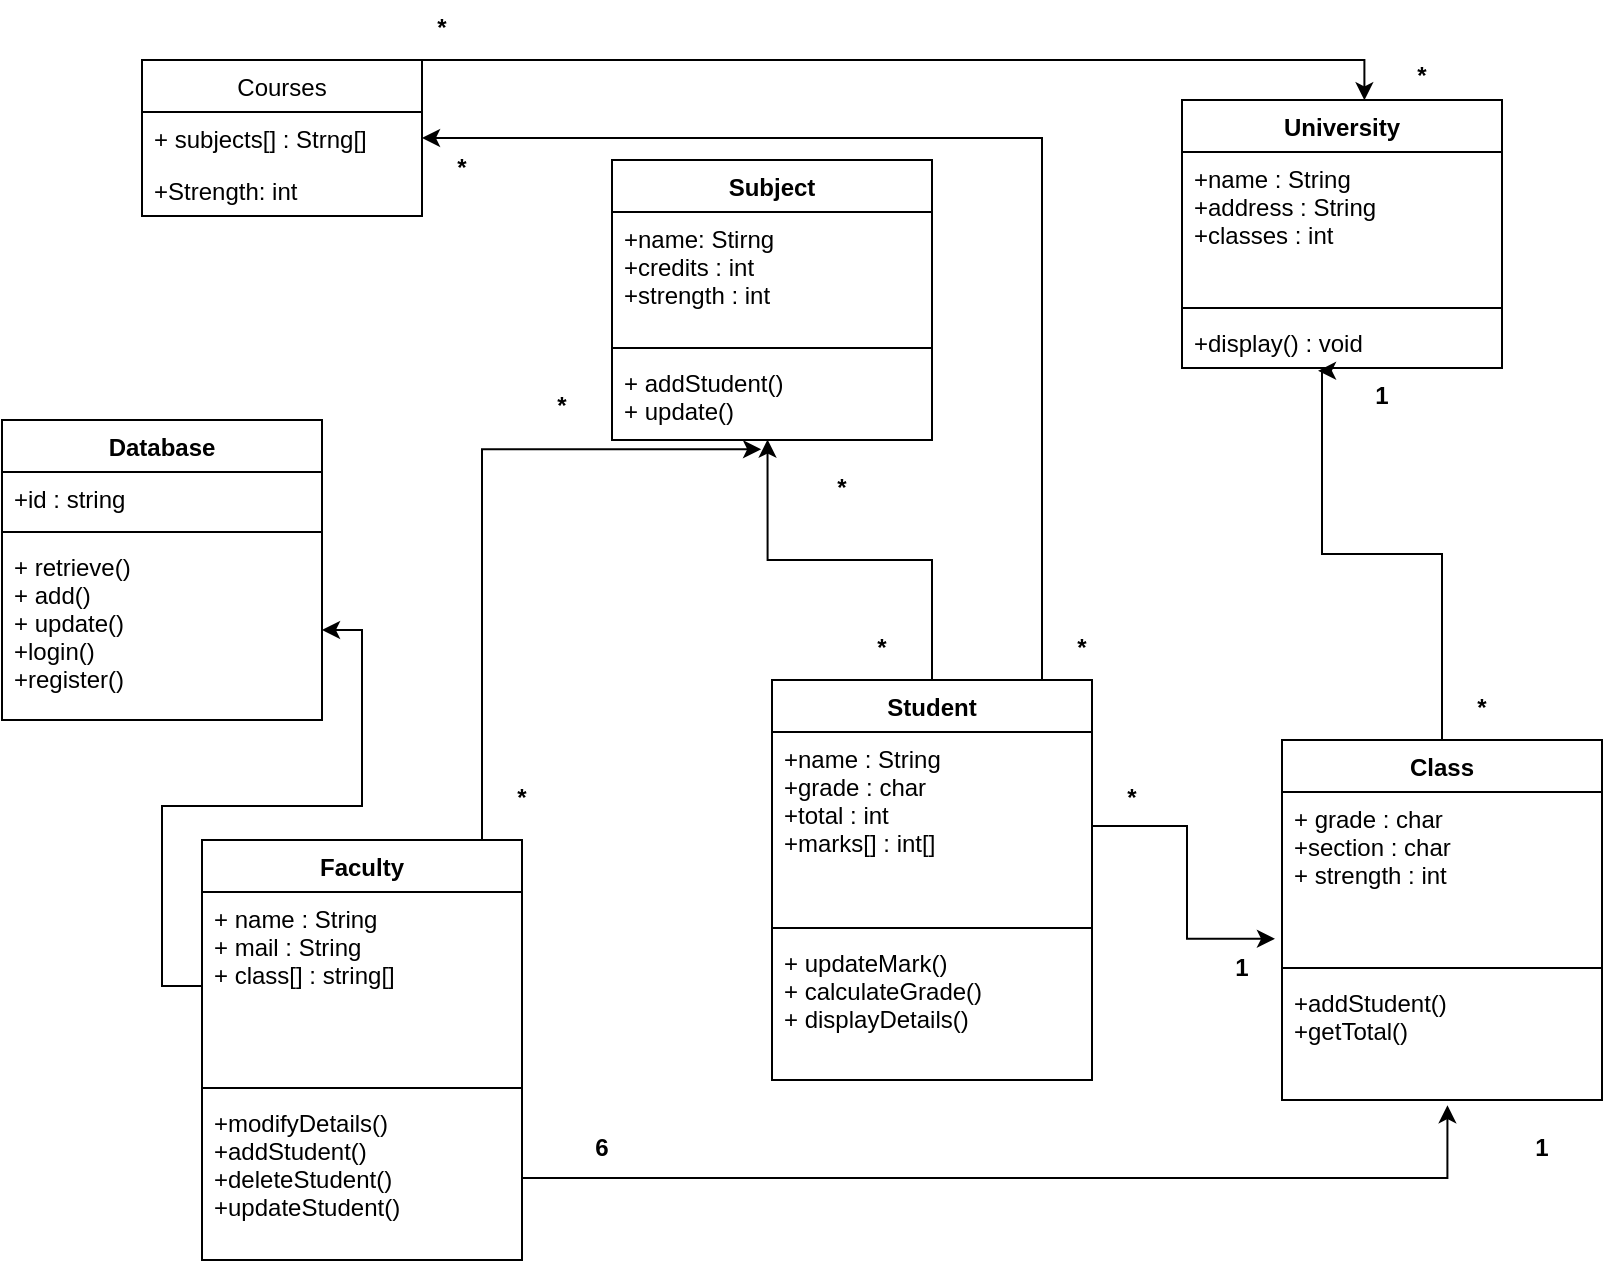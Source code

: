 <mxfile version="14.6.9" type="device"><diagram id="uwacAqAOhvgmHNWK7YXb" name="Page-1"><mxGraphModel dx="1221" dy="1782" grid="1" gridSize="10" guides="1" tooltips="1" connect="1" arrows="1" fold="1" page="1" pageScale="1" pageWidth="850" pageHeight="1100" math="0" shadow="0"><root><mxCell id="0"/><mxCell id="1" parent="0"/><mxCell id="n-BjA5euX_ZocGHtiPsT-25" style="edgeStyle=orthogonalEdgeStyle;rounded=0;orthogonalLoop=1;jettySize=auto;html=1;exitX=0.5;exitY=0;exitDx=0;exitDy=0;entryX=0.486;entryY=0.995;entryDx=0;entryDy=0;entryPerimeter=0;" edge="1" parent="1" source="n-BjA5euX_ZocGHtiPsT-1" target="n-BjA5euX_ZocGHtiPsT-20"><mxGeometry relative="1" as="geometry"/></mxCell><mxCell id="n-BjA5euX_ZocGHtiPsT-36" style="edgeStyle=orthogonalEdgeStyle;rounded=0;orthogonalLoop=1;jettySize=auto;html=1;entryX=1;entryY=0.5;entryDx=0;entryDy=0;" edge="1" parent="1" source="n-BjA5euX_ZocGHtiPsT-1" target="n-BjA5euX_ZocGHtiPsT-33"><mxGeometry relative="1" as="geometry"><Array as="points"><mxPoint x="560" y="-191"/></Array></mxGeometry></mxCell><mxCell id="n-BjA5euX_ZocGHtiPsT-1" value="Student" style="swimlane;fontStyle=1;align=center;verticalAlign=top;childLayout=stackLayout;horizontal=1;startSize=26;horizontalStack=0;resizeParent=1;resizeParentMax=0;resizeLast=0;collapsible=1;marginBottom=0;" vertex="1" parent="1"><mxGeometry x="425" y="80" width="160" height="200" as="geometry"/></mxCell><mxCell id="n-BjA5euX_ZocGHtiPsT-2" value="+name : String&#10;+grade : char&#10;+total : int&#10;+marks[] : int[]" style="text;strokeColor=none;fillColor=none;align=left;verticalAlign=top;spacingLeft=4;spacingRight=4;overflow=hidden;rotatable=0;points=[[0,0.5],[1,0.5]];portConstraint=eastwest;" vertex="1" parent="n-BjA5euX_ZocGHtiPsT-1"><mxGeometry y="26" width="160" height="94" as="geometry"/></mxCell><mxCell id="n-BjA5euX_ZocGHtiPsT-3" value="" style="line;strokeWidth=1;fillColor=none;align=left;verticalAlign=middle;spacingTop=-1;spacingLeft=3;spacingRight=3;rotatable=0;labelPosition=right;points=[];portConstraint=eastwest;" vertex="1" parent="n-BjA5euX_ZocGHtiPsT-1"><mxGeometry y="120" width="160" height="8" as="geometry"/></mxCell><mxCell id="n-BjA5euX_ZocGHtiPsT-4" value="+ updateMark()&#10;+ calculateGrade()&#10;+ displayDetails()" style="text;strokeColor=none;fillColor=none;align=left;verticalAlign=top;spacingLeft=4;spacingRight=4;overflow=hidden;rotatable=0;points=[[0,0.5],[1,0.5]];portConstraint=eastwest;" vertex="1" parent="n-BjA5euX_ZocGHtiPsT-1"><mxGeometry y="128" width="160" height="72" as="geometry"/></mxCell><mxCell id="n-BjA5euX_ZocGHtiPsT-26" style="edgeStyle=orthogonalEdgeStyle;rounded=0;orthogonalLoop=1;jettySize=auto;html=1;exitX=0.5;exitY=0;exitDx=0;exitDy=0;entryX=0.466;entryY=1.11;entryDx=0;entryDy=0;entryPerimeter=0;" edge="1" parent="1" source="n-BjA5euX_ZocGHtiPsT-5" target="n-BjA5euX_ZocGHtiPsT-20"><mxGeometry relative="1" as="geometry"><Array as="points"><mxPoint x="280" y="160"/><mxPoint x="280" y="-35"/></Array></mxGeometry></mxCell><mxCell id="n-BjA5euX_ZocGHtiPsT-5" value="Faculty" style="swimlane;fontStyle=1;align=center;verticalAlign=top;childLayout=stackLayout;horizontal=1;startSize=26;horizontalStack=0;resizeParent=1;resizeParentMax=0;resizeLast=0;collapsible=1;marginBottom=0;" vertex="1" parent="1"><mxGeometry x="140" y="160" width="160" height="210" as="geometry"/></mxCell><mxCell id="n-BjA5euX_ZocGHtiPsT-6" value="+ name : String&#10;+ mail : String&#10;+ class[] : string[]&#10;" style="text;strokeColor=none;fillColor=none;align=left;verticalAlign=top;spacingLeft=4;spacingRight=4;overflow=hidden;rotatable=0;points=[[0,0.5],[1,0.5]];portConstraint=eastwest;" vertex="1" parent="n-BjA5euX_ZocGHtiPsT-5"><mxGeometry y="26" width="160" height="94" as="geometry"/></mxCell><mxCell id="n-BjA5euX_ZocGHtiPsT-7" value="" style="line;strokeWidth=1;fillColor=none;align=left;verticalAlign=middle;spacingTop=-1;spacingLeft=3;spacingRight=3;rotatable=0;labelPosition=right;points=[];portConstraint=eastwest;" vertex="1" parent="n-BjA5euX_ZocGHtiPsT-5"><mxGeometry y="120" width="160" height="8" as="geometry"/></mxCell><mxCell id="n-BjA5euX_ZocGHtiPsT-8" value="+modifyDetails()&#10;+addStudent()&#10;+deleteStudent()&#10;+updateStudent()" style="text;strokeColor=none;fillColor=none;align=left;verticalAlign=top;spacingLeft=4;spacingRight=4;overflow=hidden;rotatable=0;points=[[0,0.5],[1,0.5]];portConstraint=eastwest;" vertex="1" parent="n-BjA5euX_ZocGHtiPsT-5"><mxGeometry y="128" width="160" height="82" as="geometry"/></mxCell><mxCell id="n-BjA5euX_ZocGHtiPsT-31" style="edgeStyle=orthogonalEdgeStyle;rounded=0;orthogonalLoop=1;jettySize=auto;html=1;exitX=0.5;exitY=0;exitDx=0;exitDy=0;entryX=0.425;entryY=1.054;entryDx=0;entryDy=0;entryPerimeter=0;" edge="1" parent="1" source="n-BjA5euX_ZocGHtiPsT-9" target="n-BjA5euX_ZocGHtiPsT-16"><mxGeometry relative="1" as="geometry"><Array as="points"><mxPoint x="760" y="17"/><mxPoint x="700" y="17"/><mxPoint x="700" y="-75"/></Array></mxGeometry></mxCell><mxCell id="n-BjA5euX_ZocGHtiPsT-9" value="Class" style="swimlane;fontStyle=1;align=center;verticalAlign=top;childLayout=stackLayout;horizontal=1;startSize=26;horizontalStack=0;resizeParent=1;resizeParentMax=0;resizeLast=0;collapsible=1;marginBottom=0;" vertex="1" parent="1"><mxGeometry x="680" y="110" width="160" height="180" as="geometry"/></mxCell><mxCell id="n-BjA5euX_ZocGHtiPsT-10" value="+ grade : char&#10;+section : char&#10;+ strength : int&#10;" style="text;strokeColor=none;fillColor=none;align=left;verticalAlign=top;spacingLeft=4;spacingRight=4;overflow=hidden;rotatable=0;points=[[0,0.5],[1,0.5]];portConstraint=eastwest;" vertex="1" parent="n-BjA5euX_ZocGHtiPsT-9"><mxGeometry y="26" width="160" height="84" as="geometry"/></mxCell><mxCell id="n-BjA5euX_ZocGHtiPsT-11" value="" style="line;strokeWidth=1;fillColor=none;align=left;verticalAlign=middle;spacingTop=-1;spacingLeft=3;spacingRight=3;rotatable=0;labelPosition=right;points=[];portConstraint=eastwest;" vertex="1" parent="n-BjA5euX_ZocGHtiPsT-9"><mxGeometry y="110" width="160" height="8" as="geometry"/></mxCell><mxCell id="n-BjA5euX_ZocGHtiPsT-12" value="+addStudent()&#10;+getTotal()" style="text;strokeColor=none;fillColor=none;align=left;verticalAlign=top;spacingLeft=4;spacingRight=4;overflow=hidden;rotatable=0;points=[[0,0.5],[1,0.5]];portConstraint=eastwest;" vertex="1" parent="n-BjA5euX_ZocGHtiPsT-9"><mxGeometry y="118" width="160" height="62" as="geometry"/></mxCell><mxCell id="n-BjA5euX_ZocGHtiPsT-13" value="University" style="swimlane;fontStyle=1;align=center;verticalAlign=top;childLayout=stackLayout;horizontal=1;startSize=26;horizontalStack=0;resizeParent=1;resizeParentMax=0;resizeLast=0;collapsible=1;marginBottom=0;" vertex="1" parent="1"><mxGeometry x="630" y="-210" width="160" height="134" as="geometry"/></mxCell><mxCell id="n-BjA5euX_ZocGHtiPsT-14" value="+name : String&#10;+address : String&#10;+classes : int" style="text;strokeColor=none;fillColor=none;align=left;verticalAlign=top;spacingLeft=4;spacingRight=4;overflow=hidden;rotatable=0;points=[[0,0.5],[1,0.5]];portConstraint=eastwest;" vertex="1" parent="n-BjA5euX_ZocGHtiPsT-13"><mxGeometry y="26" width="160" height="74" as="geometry"/></mxCell><mxCell id="n-BjA5euX_ZocGHtiPsT-15" value="" style="line;strokeWidth=1;fillColor=none;align=left;verticalAlign=middle;spacingTop=-1;spacingLeft=3;spacingRight=3;rotatable=0;labelPosition=right;points=[];portConstraint=eastwest;" vertex="1" parent="n-BjA5euX_ZocGHtiPsT-13"><mxGeometry y="100" width="160" height="8" as="geometry"/></mxCell><mxCell id="n-BjA5euX_ZocGHtiPsT-16" value="+display() : void" style="text;strokeColor=none;fillColor=none;align=left;verticalAlign=top;spacingLeft=4;spacingRight=4;overflow=hidden;rotatable=0;points=[[0,0.5],[1,0.5]];portConstraint=eastwest;" vertex="1" parent="n-BjA5euX_ZocGHtiPsT-13"><mxGeometry y="108" width="160" height="26" as="geometry"/></mxCell><mxCell id="n-BjA5euX_ZocGHtiPsT-17" value="Subject" style="swimlane;fontStyle=1;align=center;verticalAlign=top;childLayout=stackLayout;horizontal=1;startSize=26;horizontalStack=0;resizeParent=1;resizeParentMax=0;resizeLast=0;collapsible=1;marginBottom=0;" vertex="1" parent="1"><mxGeometry x="345" y="-180" width="160" height="140" as="geometry"/></mxCell><mxCell id="n-BjA5euX_ZocGHtiPsT-18" value="+name: Stirng&#10;+credits : int&#10;+strength : int" style="text;strokeColor=none;fillColor=none;align=left;verticalAlign=top;spacingLeft=4;spacingRight=4;overflow=hidden;rotatable=0;points=[[0,0.5],[1,0.5]];portConstraint=eastwest;" vertex="1" parent="n-BjA5euX_ZocGHtiPsT-17"><mxGeometry y="26" width="160" height="64" as="geometry"/></mxCell><mxCell id="n-BjA5euX_ZocGHtiPsT-19" value="" style="line;strokeWidth=1;fillColor=none;align=left;verticalAlign=middle;spacingTop=-1;spacingLeft=3;spacingRight=3;rotatable=0;labelPosition=right;points=[];portConstraint=eastwest;" vertex="1" parent="n-BjA5euX_ZocGHtiPsT-17"><mxGeometry y="90" width="160" height="8" as="geometry"/></mxCell><mxCell id="n-BjA5euX_ZocGHtiPsT-20" value="+ addStudent()&#10;+ update()" style="text;strokeColor=none;fillColor=none;align=left;verticalAlign=top;spacingLeft=4;spacingRight=4;overflow=hidden;rotatable=0;points=[[0,0.5],[1,0.5]];portConstraint=eastwest;" vertex="1" parent="n-BjA5euX_ZocGHtiPsT-17"><mxGeometry y="98" width="160" height="42" as="geometry"/></mxCell><mxCell id="n-BjA5euX_ZocGHtiPsT-21" value="Database" style="swimlane;fontStyle=1;align=center;verticalAlign=top;childLayout=stackLayout;horizontal=1;startSize=26;horizontalStack=0;resizeParent=1;resizeParentMax=0;resizeLast=0;collapsible=1;marginBottom=0;" vertex="1" parent="1"><mxGeometry x="40" y="-50" width="160" height="150" as="geometry"/></mxCell><mxCell id="n-BjA5euX_ZocGHtiPsT-22" value="+id : string" style="text;strokeColor=none;fillColor=none;align=left;verticalAlign=top;spacingLeft=4;spacingRight=4;overflow=hidden;rotatable=0;points=[[0,0.5],[1,0.5]];portConstraint=eastwest;" vertex="1" parent="n-BjA5euX_ZocGHtiPsT-21"><mxGeometry y="26" width="160" height="26" as="geometry"/></mxCell><mxCell id="n-BjA5euX_ZocGHtiPsT-23" value="" style="line;strokeWidth=1;fillColor=none;align=left;verticalAlign=middle;spacingTop=-1;spacingLeft=3;spacingRight=3;rotatable=0;labelPosition=right;points=[];portConstraint=eastwest;" vertex="1" parent="n-BjA5euX_ZocGHtiPsT-21"><mxGeometry y="52" width="160" height="8" as="geometry"/></mxCell><mxCell id="n-BjA5euX_ZocGHtiPsT-24" value="+ retrieve()&#10;+ add()&#10;+ update()&#10;+login()&#10;+register()" style="text;strokeColor=none;fillColor=none;align=left;verticalAlign=top;spacingLeft=4;spacingRight=4;overflow=hidden;rotatable=0;points=[[0,0.5],[1,0.5]];portConstraint=eastwest;" vertex="1" parent="n-BjA5euX_ZocGHtiPsT-21"><mxGeometry y="60" width="160" height="90" as="geometry"/></mxCell><mxCell id="n-BjA5euX_ZocGHtiPsT-28" style="edgeStyle=orthogonalEdgeStyle;rounded=0;orthogonalLoop=1;jettySize=auto;html=1;" edge="1" parent="1" source="n-BjA5euX_ZocGHtiPsT-6" target="n-BjA5euX_ZocGHtiPsT-24"><mxGeometry relative="1" as="geometry"/></mxCell><mxCell id="n-BjA5euX_ZocGHtiPsT-29" style="edgeStyle=orthogonalEdgeStyle;rounded=0;orthogonalLoop=1;jettySize=auto;html=1;entryX=0.517;entryY=1.042;entryDx=0;entryDy=0;entryPerimeter=0;" edge="1" parent="1" source="n-BjA5euX_ZocGHtiPsT-8" target="n-BjA5euX_ZocGHtiPsT-12"><mxGeometry relative="1" as="geometry"><Array as="points"><mxPoint x="763" y="329"/></Array></mxGeometry></mxCell><mxCell id="n-BjA5euX_ZocGHtiPsT-30" style="edgeStyle=orthogonalEdgeStyle;rounded=0;orthogonalLoop=1;jettySize=auto;html=1;entryX=-0.022;entryY=0.874;entryDx=0;entryDy=0;entryPerimeter=0;" edge="1" parent="1" source="n-BjA5euX_ZocGHtiPsT-2" target="n-BjA5euX_ZocGHtiPsT-10"><mxGeometry relative="1" as="geometry"/></mxCell><mxCell id="n-BjA5euX_ZocGHtiPsT-37" style="edgeStyle=orthogonalEdgeStyle;rounded=0;orthogonalLoop=1;jettySize=auto;html=1;entryX=0.57;entryY=0.001;entryDx=0;entryDy=0;entryPerimeter=0;" edge="1" parent="1" source="n-BjA5euX_ZocGHtiPsT-32" target="n-BjA5euX_ZocGHtiPsT-13"><mxGeometry relative="1" as="geometry"><Array as="points"><mxPoint x="721" y="-230"/></Array></mxGeometry></mxCell><mxCell id="n-BjA5euX_ZocGHtiPsT-32" value="Courses" style="swimlane;fontStyle=0;childLayout=stackLayout;horizontal=1;startSize=26;fillColor=none;horizontalStack=0;resizeParent=1;resizeParentMax=0;resizeLast=0;collapsible=1;marginBottom=0;" vertex="1" parent="1"><mxGeometry x="110" y="-230" width="140" height="78" as="geometry"/></mxCell><mxCell id="n-BjA5euX_ZocGHtiPsT-33" value="+ subjects[] : Strng[]" style="text;strokeColor=none;fillColor=none;align=left;verticalAlign=top;spacingLeft=4;spacingRight=4;overflow=hidden;rotatable=0;points=[[0,0.5],[1,0.5]];portConstraint=eastwest;" vertex="1" parent="n-BjA5euX_ZocGHtiPsT-32"><mxGeometry y="26" width="140" height="26" as="geometry"/></mxCell><mxCell id="n-BjA5euX_ZocGHtiPsT-34" value="+Strength: int" style="text;strokeColor=none;fillColor=none;align=left;verticalAlign=top;spacingLeft=4;spacingRight=4;overflow=hidden;rotatable=0;points=[[0,0.5],[1,0.5]];portConstraint=eastwest;" vertex="1" parent="n-BjA5euX_ZocGHtiPsT-32"><mxGeometry y="52" width="140" height="26" as="geometry"/></mxCell><mxCell id="n-BjA5euX_ZocGHtiPsT-38" value="6" style="text;align=center;fontStyle=1;verticalAlign=middle;spacingLeft=3;spacingRight=3;strokeColor=none;rotatable=0;points=[[0,0.5],[1,0.5]];portConstraint=eastwest;" vertex="1" parent="1"><mxGeometry x="300" y="300" width="80" height="26" as="geometry"/></mxCell><mxCell id="n-BjA5euX_ZocGHtiPsT-39" value="1" style="text;align=center;fontStyle=1;verticalAlign=middle;spacingLeft=3;spacingRight=3;strokeColor=none;rotatable=0;points=[[0,0.5],[1,0.5]];portConstraint=eastwest;" vertex="1" parent="1"><mxGeometry x="770" y="300" width="80" height="26" as="geometry"/></mxCell><mxCell id="n-BjA5euX_ZocGHtiPsT-40" value="*" style="text;align=center;fontStyle=1;verticalAlign=middle;spacingLeft=3;spacingRight=3;strokeColor=none;rotatable=0;points=[[0,0.5],[1,0.5]];portConstraint=eastwest;" vertex="1" parent="1"><mxGeometry x="760" y="80" width="40" height="26" as="geometry"/></mxCell><mxCell id="n-BjA5euX_ZocGHtiPsT-41" value="*" style="text;align=center;fontStyle=1;verticalAlign=middle;spacingLeft=3;spacingRight=3;strokeColor=none;rotatable=0;points=[[0,0.5],[1,0.5]];portConstraint=eastwest;" vertex="1" parent="1"><mxGeometry x="585" y="130" width="40" height="16" as="geometry"/></mxCell><mxCell id="n-BjA5euX_ZocGHtiPsT-42" value="1" style="text;align=center;fontStyle=1;verticalAlign=middle;spacingLeft=3;spacingRight=3;strokeColor=none;rotatable=0;points=[[0,0.5],[1,0.5]];portConstraint=eastwest;" vertex="1" parent="1"><mxGeometry x="640" y="210" width="40" height="26" as="geometry"/></mxCell><mxCell id="n-BjA5euX_ZocGHtiPsT-43" value="1" style="text;align=center;fontStyle=1;verticalAlign=middle;spacingLeft=3;spacingRight=3;strokeColor=none;rotatable=0;points=[[0,0.5],[1,0.5]];portConstraint=eastwest;" vertex="1" parent="1"><mxGeometry x="710" y="-76" width="40" height="26" as="geometry"/></mxCell><mxCell id="n-BjA5euX_ZocGHtiPsT-44" value="*" style="text;align=center;fontStyle=1;verticalAlign=middle;spacingLeft=3;spacingRight=3;strokeColor=none;rotatable=0;points=[[0,0.5],[1,0.5]];portConstraint=eastwest;" vertex="1" parent="1"><mxGeometry x="460" y="50" width="40" height="26" as="geometry"/></mxCell><mxCell id="n-BjA5euX_ZocGHtiPsT-45" value="*" style="text;align=center;fontStyle=1;verticalAlign=middle;spacingLeft=3;spacingRight=3;strokeColor=none;rotatable=0;points=[[0,0.5],[1,0.5]];portConstraint=eastwest;" vertex="1" parent="1"><mxGeometry x="440" y="-30" width="40" height="26" as="geometry"/></mxCell><mxCell id="n-BjA5euX_ZocGHtiPsT-46" value="*" style="text;align=center;fontStyle=1;verticalAlign=middle;spacingLeft=3;spacingRight=3;strokeColor=none;rotatable=0;points=[[0,0.5],[1,0.5]];portConstraint=eastwest;" vertex="1" parent="1"><mxGeometry x="560" y="50" width="40" height="26" as="geometry"/></mxCell><mxCell id="n-BjA5euX_ZocGHtiPsT-47" value="*" style="text;align=center;fontStyle=1;verticalAlign=middle;spacingLeft=3;spacingRight=3;strokeColor=none;rotatable=0;points=[[0,0.5],[1,0.5]];portConstraint=eastwest;" vertex="1" parent="1"><mxGeometry x="250" y="-190" width="40" height="26" as="geometry"/></mxCell><mxCell id="n-BjA5euX_ZocGHtiPsT-49" value="*" style="text;align=center;fontStyle=1;verticalAlign=middle;spacingLeft=3;spacingRight=3;strokeColor=none;rotatable=0;points=[[0,0.5],[1,0.5]];portConstraint=eastwest;" vertex="1" parent="1"><mxGeometry x="240" y="-260" width="40" height="26" as="geometry"/></mxCell><mxCell id="n-BjA5euX_ZocGHtiPsT-50" value="*" style="text;align=center;fontStyle=1;verticalAlign=middle;spacingLeft=3;spacingRight=3;strokeColor=none;rotatable=0;points=[[0,0.5],[1,0.5]];portConstraint=eastwest;" vertex="1" parent="1"><mxGeometry x="730" y="-236" width="40" height="26" as="geometry"/></mxCell><mxCell id="n-BjA5euX_ZocGHtiPsT-51" value="*" style="text;align=center;fontStyle=1;verticalAlign=middle;spacingLeft=3;spacingRight=3;strokeColor=none;rotatable=0;points=[[0,0.5],[1,0.5]];portConstraint=eastwest;" vertex="1" parent="1"><mxGeometry x="280" y="125" width="40" height="26" as="geometry"/></mxCell><mxCell id="n-BjA5euX_ZocGHtiPsT-52" value="*" style="text;align=center;fontStyle=1;verticalAlign=middle;spacingLeft=3;spacingRight=3;strokeColor=none;rotatable=0;points=[[0,0.5],[1,0.5]];portConstraint=eastwest;" vertex="1" parent="1"><mxGeometry x="300" y="-76" width="40" height="36" as="geometry"/></mxCell></root></mxGraphModel></diagram></mxfile>